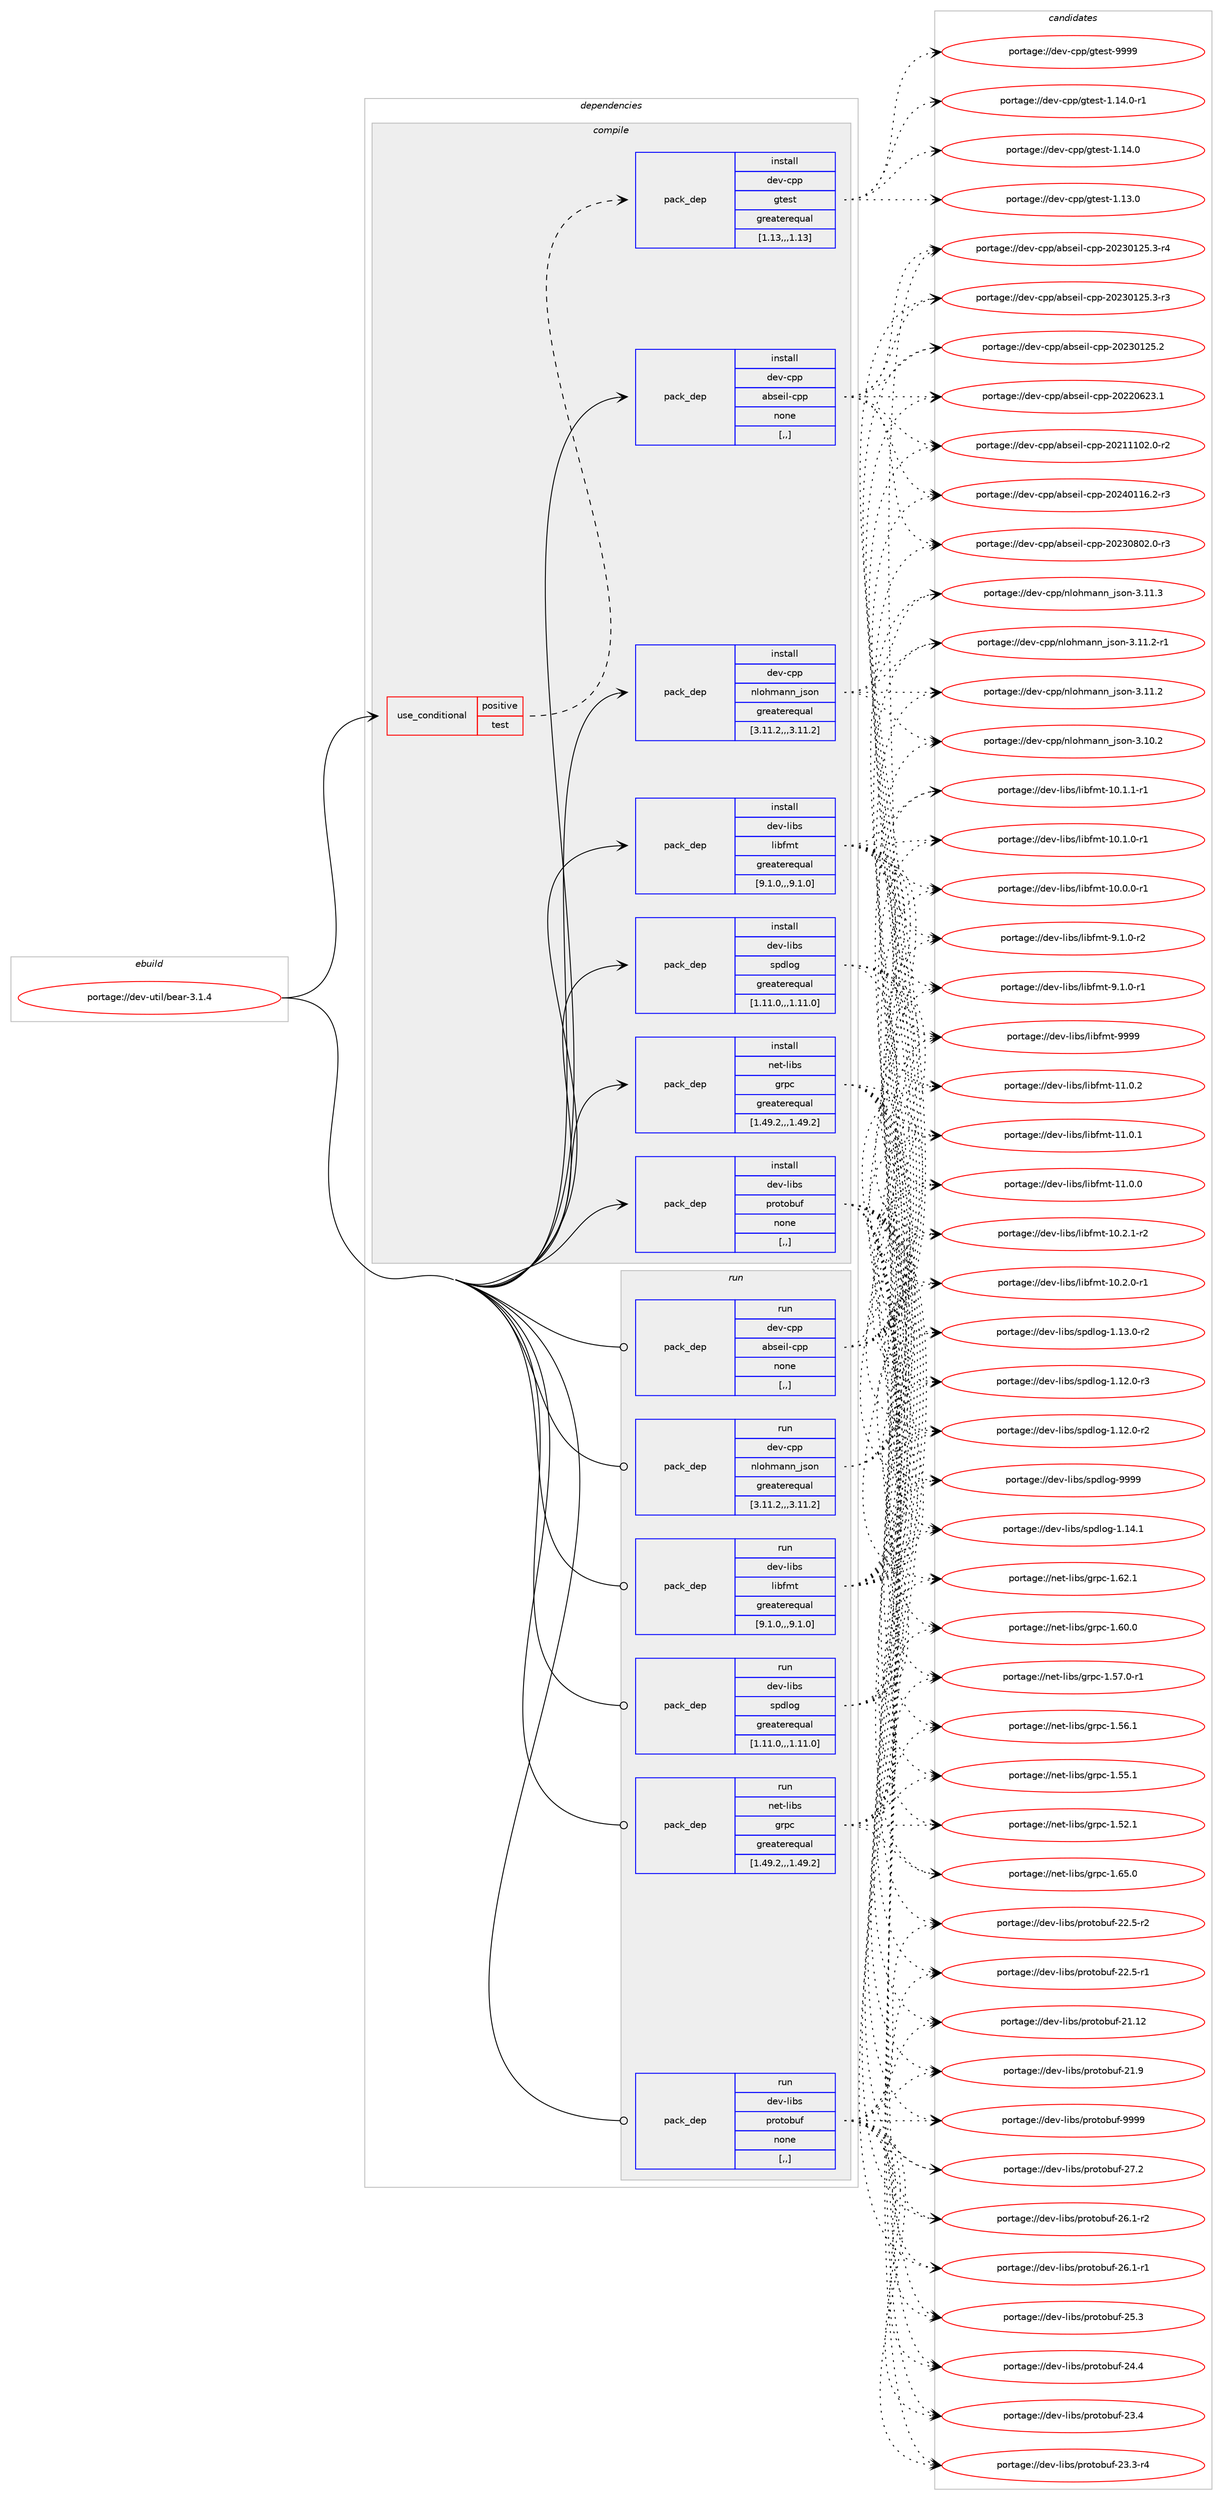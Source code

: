 digraph prolog {

# *************
# Graph options
# *************

newrank=true;
concentrate=true;
compound=true;
graph [rankdir=LR,fontname=Helvetica,fontsize=10,ranksep=1.5];#, ranksep=2.5, nodesep=0.2];
edge  [arrowhead=vee];
node  [fontname=Helvetica,fontsize=10];

# **********
# The ebuild
# **********

subgraph cluster_leftcol {
color=gray;
label=<<i>ebuild</i>>;
id [label="portage://dev-util/bear-3.1.4", color=red, width=4, href="../dev-util/bear-3.1.4.svg"];
}

# ****************
# The dependencies
# ****************

subgraph cluster_midcol {
color=gray;
label=<<i>dependencies</i>>;
subgraph cluster_compile {
fillcolor="#eeeeee";
style=filled;
label=<<i>compile</i>>;
subgraph cond59223 {
dependency210616 [label=<<TABLE BORDER="0" CELLBORDER="1" CELLSPACING="0" CELLPADDING="4"><TR><TD ROWSPAN="3" CELLPADDING="10">use_conditional</TD></TR><TR><TD>positive</TD></TR><TR><TD>test</TD></TR></TABLE>>, shape=none, color=red];
subgraph pack149997 {
dependency210617 [label=<<TABLE BORDER="0" CELLBORDER="1" CELLSPACING="0" CELLPADDING="4" WIDTH="220"><TR><TD ROWSPAN="6" CELLPADDING="30">pack_dep</TD></TR><TR><TD WIDTH="110">install</TD></TR><TR><TD>dev-cpp</TD></TR><TR><TD>gtest</TD></TR><TR><TD>greaterequal</TD></TR><TR><TD>[1.13,,,1.13]</TD></TR></TABLE>>, shape=none, color=blue];
}
dependency210616:e -> dependency210617:w [weight=20,style="dashed",arrowhead="vee"];
}
id:e -> dependency210616:w [weight=20,style="solid",arrowhead="vee"];
subgraph pack149998 {
dependency210618 [label=<<TABLE BORDER="0" CELLBORDER="1" CELLSPACING="0" CELLPADDING="4" WIDTH="220"><TR><TD ROWSPAN="6" CELLPADDING="30">pack_dep</TD></TR><TR><TD WIDTH="110">install</TD></TR><TR><TD>dev-cpp</TD></TR><TR><TD>abseil-cpp</TD></TR><TR><TD>none</TD></TR><TR><TD>[,,]</TD></TR></TABLE>>, shape=none, color=blue];
}
id:e -> dependency210618:w [weight=20,style="solid",arrowhead="vee"];
subgraph pack149999 {
dependency210619 [label=<<TABLE BORDER="0" CELLBORDER="1" CELLSPACING="0" CELLPADDING="4" WIDTH="220"><TR><TD ROWSPAN="6" CELLPADDING="30">pack_dep</TD></TR><TR><TD WIDTH="110">install</TD></TR><TR><TD>dev-cpp</TD></TR><TR><TD>nlohmann_json</TD></TR><TR><TD>greaterequal</TD></TR><TR><TD>[3.11.2,,,3.11.2]</TD></TR></TABLE>>, shape=none, color=blue];
}
id:e -> dependency210619:w [weight=20,style="solid",arrowhead="vee"];
subgraph pack150000 {
dependency210620 [label=<<TABLE BORDER="0" CELLBORDER="1" CELLSPACING="0" CELLPADDING="4" WIDTH="220"><TR><TD ROWSPAN="6" CELLPADDING="30">pack_dep</TD></TR><TR><TD WIDTH="110">install</TD></TR><TR><TD>dev-libs</TD></TR><TR><TD>libfmt</TD></TR><TR><TD>greaterequal</TD></TR><TR><TD>[9.1.0,,,9.1.0]</TD></TR></TABLE>>, shape=none, color=blue];
}
id:e -> dependency210620:w [weight=20,style="solid",arrowhead="vee"];
subgraph pack150001 {
dependency210621 [label=<<TABLE BORDER="0" CELLBORDER="1" CELLSPACING="0" CELLPADDING="4" WIDTH="220"><TR><TD ROWSPAN="6" CELLPADDING="30">pack_dep</TD></TR><TR><TD WIDTH="110">install</TD></TR><TR><TD>dev-libs</TD></TR><TR><TD>protobuf</TD></TR><TR><TD>none</TD></TR><TR><TD>[,,]</TD></TR></TABLE>>, shape=none, color=blue];
}
id:e -> dependency210621:w [weight=20,style="solid",arrowhead="vee"];
subgraph pack150002 {
dependency210622 [label=<<TABLE BORDER="0" CELLBORDER="1" CELLSPACING="0" CELLPADDING="4" WIDTH="220"><TR><TD ROWSPAN="6" CELLPADDING="30">pack_dep</TD></TR><TR><TD WIDTH="110">install</TD></TR><TR><TD>dev-libs</TD></TR><TR><TD>spdlog</TD></TR><TR><TD>greaterequal</TD></TR><TR><TD>[1.11.0,,,1.11.0]</TD></TR></TABLE>>, shape=none, color=blue];
}
id:e -> dependency210622:w [weight=20,style="solid",arrowhead="vee"];
subgraph pack150003 {
dependency210623 [label=<<TABLE BORDER="0" CELLBORDER="1" CELLSPACING="0" CELLPADDING="4" WIDTH="220"><TR><TD ROWSPAN="6" CELLPADDING="30">pack_dep</TD></TR><TR><TD WIDTH="110">install</TD></TR><TR><TD>net-libs</TD></TR><TR><TD>grpc</TD></TR><TR><TD>greaterequal</TD></TR><TR><TD>[1.49.2,,,1.49.2]</TD></TR></TABLE>>, shape=none, color=blue];
}
id:e -> dependency210623:w [weight=20,style="solid",arrowhead="vee"];
}
subgraph cluster_compileandrun {
fillcolor="#eeeeee";
style=filled;
label=<<i>compile and run</i>>;
}
subgraph cluster_run {
fillcolor="#eeeeee";
style=filled;
label=<<i>run</i>>;
subgraph pack150004 {
dependency210624 [label=<<TABLE BORDER="0" CELLBORDER="1" CELLSPACING="0" CELLPADDING="4" WIDTH="220"><TR><TD ROWSPAN="6" CELLPADDING="30">pack_dep</TD></TR><TR><TD WIDTH="110">run</TD></TR><TR><TD>dev-cpp</TD></TR><TR><TD>abseil-cpp</TD></TR><TR><TD>none</TD></TR><TR><TD>[,,]</TD></TR></TABLE>>, shape=none, color=blue];
}
id:e -> dependency210624:w [weight=20,style="solid",arrowhead="odot"];
subgraph pack150005 {
dependency210625 [label=<<TABLE BORDER="0" CELLBORDER="1" CELLSPACING="0" CELLPADDING="4" WIDTH="220"><TR><TD ROWSPAN="6" CELLPADDING="30">pack_dep</TD></TR><TR><TD WIDTH="110">run</TD></TR><TR><TD>dev-cpp</TD></TR><TR><TD>nlohmann_json</TD></TR><TR><TD>greaterequal</TD></TR><TR><TD>[3.11.2,,,3.11.2]</TD></TR></TABLE>>, shape=none, color=blue];
}
id:e -> dependency210625:w [weight=20,style="solid",arrowhead="odot"];
subgraph pack150006 {
dependency210626 [label=<<TABLE BORDER="0" CELLBORDER="1" CELLSPACING="0" CELLPADDING="4" WIDTH="220"><TR><TD ROWSPAN="6" CELLPADDING="30">pack_dep</TD></TR><TR><TD WIDTH="110">run</TD></TR><TR><TD>dev-libs</TD></TR><TR><TD>libfmt</TD></TR><TR><TD>greaterequal</TD></TR><TR><TD>[9.1.0,,,9.1.0]</TD></TR></TABLE>>, shape=none, color=blue];
}
id:e -> dependency210626:w [weight=20,style="solid",arrowhead="odot"];
subgraph pack150007 {
dependency210627 [label=<<TABLE BORDER="0" CELLBORDER="1" CELLSPACING="0" CELLPADDING="4" WIDTH="220"><TR><TD ROWSPAN="6" CELLPADDING="30">pack_dep</TD></TR><TR><TD WIDTH="110">run</TD></TR><TR><TD>dev-libs</TD></TR><TR><TD>protobuf</TD></TR><TR><TD>none</TD></TR><TR><TD>[,,]</TD></TR></TABLE>>, shape=none, color=blue];
}
id:e -> dependency210627:w [weight=20,style="solid",arrowhead="odot"];
subgraph pack150008 {
dependency210628 [label=<<TABLE BORDER="0" CELLBORDER="1" CELLSPACING="0" CELLPADDING="4" WIDTH="220"><TR><TD ROWSPAN="6" CELLPADDING="30">pack_dep</TD></TR><TR><TD WIDTH="110">run</TD></TR><TR><TD>dev-libs</TD></TR><TR><TD>spdlog</TD></TR><TR><TD>greaterequal</TD></TR><TR><TD>[1.11.0,,,1.11.0]</TD></TR></TABLE>>, shape=none, color=blue];
}
id:e -> dependency210628:w [weight=20,style="solid",arrowhead="odot"];
subgraph pack150009 {
dependency210629 [label=<<TABLE BORDER="0" CELLBORDER="1" CELLSPACING="0" CELLPADDING="4" WIDTH="220"><TR><TD ROWSPAN="6" CELLPADDING="30">pack_dep</TD></TR><TR><TD WIDTH="110">run</TD></TR><TR><TD>net-libs</TD></TR><TR><TD>grpc</TD></TR><TR><TD>greaterequal</TD></TR><TR><TD>[1.49.2,,,1.49.2]</TD></TR></TABLE>>, shape=none, color=blue];
}
id:e -> dependency210629:w [weight=20,style="solid",arrowhead="odot"];
}
}

# **************
# The candidates
# **************

subgraph cluster_choices {
rank=same;
color=gray;
label=<<i>candidates</i>>;

subgraph choice149997 {
color=black;
nodesep=1;
choice1001011184599112112471031161011151164557575757 [label="portage://dev-cpp/gtest-9999", color=red, width=4,href="../dev-cpp/gtest-9999.svg"];
choice100101118459911211247103116101115116454946495246484511449 [label="portage://dev-cpp/gtest-1.14.0-r1", color=red, width=4,href="../dev-cpp/gtest-1.14.0-r1.svg"];
choice10010111845991121124710311610111511645494649524648 [label="portage://dev-cpp/gtest-1.14.0", color=red, width=4,href="../dev-cpp/gtest-1.14.0.svg"];
choice10010111845991121124710311610111511645494649514648 [label="portage://dev-cpp/gtest-1.13.0", color=red, width=4,href="../dev-cpp/gtest-1.13.0.svg"];
dependency210617:e -> choice1001011184599112112471031161011151164557575757:w [style=dotted,weight="100"];
dependency210617:e -> choice100101118459911211247103116101115116454946495246484511449:w [style=dotted,weight="100"];
dependency210617:e -> choice10010111845991121124710311610111511645494649524648:w [style=dotted,weight="100"];
dependency210617:e -> choice10010111845991121124710311610111511645494649514648:w [style=dotted,weight="100"];
}
subgraph choice149998 {
color=black;
nodesep=1;
choice1001011184599112112479798115101105108459911211245504850524849495446504511451 [label="portage://dev-cpp/abseil-cpp-20240116.2-r3", color=red, width=4,href="../dev-cpp/abseil-cpp-20240116.2-r3.svg"];
choice1001011184599112112479798115101105108459911211245504850514856485046484511451 [label="portage://dev-cpp/abseil-cpp-20230802.0-r3", color=red, width=4,href="../dev-cpp/abseil-cpp-20230802.0-r3.svg"];
choice1001011184599112112479798115101105108459911211245504850514849505346514511452 [label="portage://dev-cpp/abseil-cpp-20230125.3-r4", color=red, width=4,href="../dev-cpp/abseil-cpp-20230125.3-r4.svg"];
choice1001011184599112112479798115101105108459911211245504850514849505346514511451 [label="portage://dev-cpp/abseil-cpp-20230125.3-r3", color=red, width=4,href="../dev-cpp/abseil-cpp-20230125.3-r3.svg"];
choice100101118459911211247979811510110510845991121124550485051484950534650 [label="portage://dev-cpp/abseil-cpp-20230125.2", color=red, width=4,href="../dev-cpp/abseil-cpp-20230125.2.svg"];
choice100101118459911211247979811510110510845991121124550485050485450514649 [label="portage://dev-cpp/abseil-cpp-20220623.1", color=red, width=4,href="../dev-cpp/abseil-cpp-20220623.1.svg"];
choice1001011184599112112479798115101105108459911211245504850494949485046484511450 [label="portage://dev-cpp/abseil-cpp-20211102.0-r2", color=red, width=4,href="../dev-cpp/abseil-cpp-20211102.0-r2.svg"];
dependency210618:e -> choice1001011184599112112479798115101105108459911211245504850524849495446504511451:w [style=dotted,weight="100"];
dependency210618:e -> choice1001011184599112112479798115101105108459911211245504850514856485046484511451:w [style=dotted,weight="100"];
dependency210618:e -> choice1001011184599112112479798115101105108459911211245504850514849505346514511452:w [style=dotted,weight="100"];
dependency210618:e -> choice1001011184599112112479798115101105108459911211245504850514849505346514511451:w [style=dotted,weight="100"];
dependency210618:e -> choice100101118459911211247979811510110510845991121124550485051484950534650:w [style=dotted,weight="100"];
dependency210618:e -> choice100101118459911211247979811510110510845991121124550485050485450514649:w [style=dotted,weight="100"];
dependency210618:e -> choice1001011184599112112479798115101105108459911211245504850494949485046484511450:w [style=dotted,weight="100"];
}
subgraph choice149999 {
color=black;
nodesep=1;
choice100101118459911211247110108111104109971101109510611511111045514649494651 [label="portage://dev-cpp/nlohmann_json-3.11.3", color=red, width=4,href="../dev-cpp/nlohmann_json-3.11.3.svg"];
choice1001011184599112112471101081111041099711011095106115111110455146494946504511449 [label="portage://dev-cpp/nlohmann_json-3.11.2-r1", color=red, width=4,href="../dev-cpp/nlohmann_json-3.11.2-r1.svg"];
choice100101118459911211247110108111104109971101109510611511111045514649494650 [label="portage://dev-cpp/nlohmann_json-3.11.2", color=red, width=4,href="../dev-cpp/nlohmann_json-3.11.2.svg"];
choice100101118459911211247110108111104109971101109510611511111045514649484650 [label="portage://dev-cpp/nlohmann_json-3.10.2", color=red, width=4,href="../dev-cpp/nlohmann_json-3.10.2.svg"];
dependency210619:e -> choice100101118459911211247110108111104109971101109510611511111045514649494651:w [style=dotted,weight="100"];
dependency210619:e -> choice1001011184599112112471101081111041099711011095106115111110455146494946504511449:w [style=dotted,weight="100"];
dependency210619:e -> choice100101118459911211247110108111104109971101109510611511111045514649494650:w [style=dotted,weight="100"];
dependency210619:e -> choice100101118459911211247110108111104109971101109510611511111045514649484650:w [style=dotted,weight="100"];
}
subgraph choice150000 {
color=black;
nodesep=1;
choice100101118451081059811547108105981021091164557575757 [label="portage://dev-libs/libfmt-9999", color=red, width=4,href="../dev-libs/libfmt-9999.svg"];
choice1001011184510810598115471081059810210911645494946484650 [label="portage://dev-libs/libfmt-11.0.2", color=red, width=4,href="../dev-libs/libfmt-11.0.2.svg"];
choice1001011184510810598115471081059810210911645494946484649 [label="portage://dev-libs/libfmt-11.0.1", color=red, width=4,href="../dev-libs/libfmt-11.0.1.svg"];
choice1001011184510810598115471081059810210911645494946484648 [label="portage://dev-libs/libfmt-11.0.0", color=red, width=4,href="../dev-libs/libfmt-11.0.0.svg"];
choice10010111845108105981154710810598102109116454948465046494511450 [label="portage://dev-libs/libfmt-10.2.1-r2", color=red, width=4,href="../dev-libs/libfmt-10.2.1-r2.svg"];
choice10010111845108105981154710810598102109116454948465046484511449 [label="portage://dev-libs/libfmt-10.2.0-r1", color=red, width=4,href="../dev-libs/libfmt-10.2.0-r1.svg"];
choice10010111845108105981154710810598102109116454948464946494511449 [label="portage://dev-libs/libfmt-10.1.1-r1", color=red, width=4,href="../dev-libs/libfmt-10.1.1-r1.svg"];
choice10010111845108105981154710810598102109116454948464946484511449 [label="portage://dev-libs/libfmt-10.1.0-r1", color=red, width=4,href="../dev-libs/libfmt-10.1.0-r1.svg"];
choice10010111845108105981154710810598102109116454948464846484511449 [label="portage://dev-libs/libfmt-10.0.0-r1", color=red, width=4,href="../dev-libs/libfmt-10.0.0-r1.svg"];
choice100101118451081059811547108105981021091164557464946484511450 [label="portage://dev-libs/libfmt-9.1.0-r2", color=red, width=4,href="../dev-libs/libfmt-9.1.0-r2.svg"];
choice100101118451081059811547108105981021091164557464946484511449 [label="portage://dev-libs/libfmt-9.1.0-r1", color=red, width=4,href="../dev-libs/libfmt-9.1.0-r1.svg"];
dependency210620:e -> choice100101118451081059811547108105981021091164557575757:w [style=dotted,weight="100"];
dependency210620:e -> choice1001011184510810598115471081059810210911645494946484650:w [style=dotted,weight="100"];
dependency210620:e -> choice1001011184510810598115471081059810210911645494946484649:w [style=dotted,weight="100"];
dependency210620:e -> choice1001011184510810598115471081059810210911645494946484648:w [style=dotted,weight="100"];
dependency210620:e -> choice10010111845108105981154710810598102109116454948465046494511450:w [style=dotted,weight="100"];
dependency210620:e -> choice10010111845108105981154710810598102109116454948465046484511449:w [style=dotted,weight="100"];
dependency210620:e -> choice10010111845108105981154710810598102109116454948464946494511449:w [style=dotted,weight="100"];
dependency210620:e -> choice10010111845108105981154710810598102109116454948464946484511449:w [style=dotted,weight="100"];
dependency210620:e -> choice10010111845108105981154710810598102109116454948464846484511449:w [style=dotted,weight="100"];
dependency210620:e -> choice100101118451081059811547108105981021091164557464946484511450:w [style=dotted,weight="100"];
dependency210620:e -> choice100101118451081059811547108105981021091164557464946484511449:w [style=dotted,weight="100"];
}
subgraph choice150001 {
color=black;
nodesep=1;
choice100101118451081059811547112114111116111981171024557575757 [label="portage://dev-libs/protobuf-9999", color=red, width=4,href="../dev-libs/protobuf-9999.svg"];
choice100101118451081059811547112114111116111981171024550554650 [label="portage://dev-libs/protobuf-27.2", color=red, width=4,href="../dev-libs/protobuf-27.2.svg"];
choice1001011184510810598115471121141111161119811710245505446494511450 [label="portage://dev-libs/protobuf-26.1-r2", color=red, width=4,href="../dev-libs/protobuf-26.1-r2.svg"];
choice1001011184510810598115471121141111161119811710245505446494511449 [label="portage://dev-libs/protobuf-26.1-r1", color=red, width=4,href="../dev-libs/protobuf-26.1-r1.svg"];
choice100101118451081059811547112114111116111981171024550534651 [label="portage://dev-libs/protobuf-25.3", color=red, width=4,href="../dev-libs/protobuf-25.3.svg"];
choice100101118451081059811547112114111116111981171024550524652 [label="portage://dev-libs/protobuf-24.4", color=red, width=4,href="../dev-libs/protobuf-24.4.svg"];
choice100101118451081059811547112114111116111981171024550514652 [label="portage://dev-libs/protobuf-23.4", color=red, width=4,href="../dev-libs/protobuf-23.4.svg"];
choice1001011184510810598115471121141111161119811710245505146514511452 [label="portage://dev-libs/protobuf-23.3-r4", color=red, width=4,href="../dev-libs/protobuf-23.3-r4.svg"];
choice1001011184510810598115471121141111161119811710245505046534511450 [label="portage://dev-libs/protobuf-22.5-r2", color=red, width=4,href="../dev-libs/protobuf-22.5-r2.svg"];
choice1001011184510810598115471121141111161119811710245505046534511449 [label="portage://dev-libs/protobuf-22.5-r1", color=red, width=4,href="../dev-libs/protobuf-22.5-r1.svg"];
choice10010111845108105981154711211411111611198117102455049464950 [label="portage://dev-libs/protobuf-21.12", color=red, width=4,href="../dev-libs/protobuf-21.12.svg"];
choice100101118451081059811547112114111116111981171024550494657 [label="portage://dev-libs/protobuf-21.9", color=red, width=4,href="../dev-libs/protobuf-21.9.svg"];
dependency210621:e -> choice100101118451081059811547112114111116111981171024557575757:w [style=dotted,weight="100"];
dependency210621:e -> choice100101118451081059811547112114111116111981171024550554650:w [style=dotted,weight="100"];
dependency210621:e -> choice1001011184510810598115471121141111161119811710245505446494511450:w [style=dotted,weight="100"];
dependency210621:e -> choice1001011184510810598115471121141111161119811710245505446494511449:w [style=dotted,weight="100"];
dependency210621:e -> choice100101118451081059811547112114111116111981171024550534651:w [style=dotted,weight="100"];
dependency210621:e -> choice100101118451081059811547112114111116111981171024550524652:w [style=dotted,weight="100"];
dependency210621:e -> choice100101118451081059811547112114111116111981171024550514652:w [style=dotted,weight="100"];
dependency210621:e -> choice1001011184510810598115471121141111161119811710245505146514511452:w [style=dotted,weight="100"];
dependency210621:e -> choice1001011184510810598115471121141111161119811710245505046534511450:w [style=dotted,weight="100"];
dependency210621:e -> choice1001011184510810598115471121141111161119811710245505046534511449:w [style=dotted,weight="100"];
dependency210621:e -> choice10010111845108105981154711211411111611198117102455049464950:w [style=dotted,weight="100"];
dependency210621:e -> choice100101118451081059811547112114111116111981171024550494657:w [style=dotted,weight="100"];
}
subgraph choice150002 {
color=black;
nodesep=1;
choice1001011184510810598115471151121001081111034557575757 [label="portage://dev-libs/spdlog-9999", color=red, width=4,href="../dev-libs/spdlog-9999.svg"];
choice10010111845108105981154711511210010811110345494649524649 [label="portage://dev-libs/spdlog-1.14.1", color=red, width=4,href="../dev-libs/spdlog-1.14.1.svg"];
choice100101118451081059811547115112100108111103454946495146484511450 [label="portage://dev-libs/spdlog-1.13.0-r2", color=red, width=4,href="../dev-libs/spdlog-1.13.0-r2.svg"];
choice100101118451081059811547115112100108111103454946495046484511451 [label="portage://dev-libs/spdlog-1.12.0-r3", color=red, width=4,href="../dev-libs/spdlog-1.12.0-r3.svg"];
choice100101118451081059811547115112100108111103454946495046484511450 [label="portage://dev-libs/spdlog-1.12.0-r2", color=red, width=4,href="../dev-libs/spdlog-1.12.0-r2.svg"];
dependency210622:e -> choice1001011184510810598115471151121001081111034557575757:w [style=dotted,weight="100"];
dependency210622:e -> choice10010111845108105981154711511210010811110345494649524649:w [style=dotted,weight="100"];
dependency210622:e -> choice100101118451081059811547115112100108111103454946495146484511450:w [style=dotted,weight="100"];
dependency210622:e -> choice100101118451081059811547115112100108111103454946495046484511451:w [style=dotted,weight="100"];
dependency210622:e -> choice100101118451081059811547115112100108111103454946495046484511450:w [style=dotted,weight="100"];
}
subgraph choice150003 {
color=black;
nodesep=1;
choice1101011164510810598115471031141129945494654534648 [label="portage://net-libs/grpc-1.65.0", color=red, width=4,href="../net-libs/grpc-1.65.0.svg"];
choice1101011164510810598115471031141129945494654504649 [label="portage://net-libs/grpc-1.62.1", color=red, width=4,href="../net-libs/grpc-1.62.1.svg"];
choice1101011164510810598115471031141129945494654484648 [label="portage://net-libs/grpc-1.60.0", color=red, width=4,href="../net-libs/grpc-1.60.0.svg"];
choice11010111645108105981154710311411299454946535546484511449 [label="portage://net-libs/grpc-1.57.0-r1", color=red, width=4,href="../net-libs/grpc-1.57.0-r1.svg"];
choice1101011164510810598115471031141129945494653544649 [label="portage://net-libs/grpc-1.56.1", color=red, width=4,href="../net-libs/grpc-1.56.1.svg"];
choice1101011164510810598115471031141129945494653534649 [label="portage://net-libs/grpc-1.55.1", color=red, width=4,href="../net-libs/grpc-1.55.1.svg"];
choice1101011164510810598115471031141129945494653504649 [label="portage://net-libs/grpc-1.52.1", color=red, width=4,href="../net-libs/grpc-1.52.1.svg"];
dependency210623:e -> choice1101011164510810598115471031141129945494654534648:w [style=dotted,weight="100"];
dependency210623:e -> choice1101011164510810598115471031141129945494654504649:w [style=dotted,weight="100"];
dependency210623:e -> choice1101011164510810598115471031141129945494654484648:w [style=dotted,weight="100"];
dependency210623:e -> choice11010111645108105981154710311411299454946535546484511449:w [style=dotted,weight="100"];
dependency210623:e -> choice1101011164510810598115471031141129945494653544649:w [style=dotted,weight="100"];
dependency210623:e -> choice1101011164510810598115471031141129945494653534649:w [style=dotted,weight="100"];
dependency210623:e -> choice1101011164510810598115471031141129945494653504649:w [style=dotted,weight="100"];
}
subgraph choice150004 {
color=black;
nodesep=1;
choice1001011184599112112479798115101105108459911211245504850524849495446504511451 [label="portage://dev-cpp/abseil-cpp-20240116.2-r3", color=red, width=4,href="../dev-cpp/abseil-cpp-20240116.2-r3.svg"];
choice1001011184599112112479798115101105108459911211245504850514856485046484511451 [label="portage://dev-cpp/abseil-cpp-20230802.0-r3", color=red, width=4,href="../dev-cpp/abseil-cpp-20230802.0-r3.svg"];
choice1001011184599112112479798115101105108459911211245504850514849505346514511452 [label="portage://dev-cpp/abseil-cpp-20230125.3-r4", color=red, width=4,href="../dev-cpp/abseil-cpp-20230125.3-r4.svg"];
choice1001011184599112112479798115101105108459911211245504850514849505346514511451 [label="portage://dev-cpp/abseil-cpp-20230125.3-r3", color=red, width=4,href="../dev-cpp/abseil-cpp-20230125.3-r3.svg"];
choice100101118459911211247979811510110510845991121124550485051484950534650 [label="portage://dev-cpp/abseil-cpp-20230125.2", color=red, width=4,href="../dev-cpp/abseil-cpp-20230125.2.svg"];
choice100101118459911211247979811510110510845991121124550485050485450514649 [label="portage://dev-cpp/abseil-cpp-20220623.1", color=red, width=4,href="../dev-cpp/abseil-cpp-20220623.1.svg"];
choice1001011184599112112479798115101105108459911211245504850494949485046484511450 [label="portage://dev-cpp/abseil-cpp-20211102.0-r2", color=red, width=4,href="../dev-cpp/abseil-cpp-20211102.0-r2.svg"];
dependency210624:e -> choice1001011184599112112479798115101105108459911211245504850524849495446504511451:w [style=dotted,weight="100"];
dependency210624:e -> choice1001011184599112112479798115101105108459911211245504850514856485046484511451:w [style=dotted,weight="100"];
dependency210624:e -> choice1001011184599112112479798115101105108459911211245504850514849505346514511452:w [style=dotted,weight="100"];
dependency210624:e -> choice1001011184599112112479798115101105108459911211245504850514849505346514511451:w [style=dotted,weight="100"];
dependency210624:e -> choice100101118459911211247979811510110510845991121124550485051484950534650:w [style=dotted,weight="100"];
dependency210624:e -> choice100101118459911211247979811510110510845991121124550485050485450514649:w [style=dotted,weight="100"];
dependency210624:e -> choice1001011184599112112479798115101105108459911211245504850494949485046484511450:w [style=dotted,weight="100"];
}
subgraph choice150005 {
color=black;
nodesep=1;
choice100101118459911211247110108111104109971101109510611511111045514649494651 [label="portage://dev-cpp/nlohmann_json-3.11.3", color=red, width=4,href="../dev-cpp/nlohmann_json-3.11.3.svg"];
choice1001011184599112112471101081111041099711011095106115111110455146494946504511449 [label="portage://dev-cpp/nlohmann_json-3.11.2-r1", color=red, width=4,href="../dev-cpp/nlohmann_json-3.11.2-r1.svg"];
choice100101118459911211247110108111104109971101109510611511111045514649494650 [label="portage://dev-cpp/nlohmann_json-3.11.2", color=red, width=4,href="../dev-cpp/nlohmann_json-3.11.2.svg"];
choice100101118459911211247110108111104109971101109510611511111045514649484650 [label="portage://dev-cpp/nlohmann_json-3.10.2", color=red, width=4,href="../dev-cpp/nlohmann_json-3.10.2.svg"];
dependency210625:e -> choice100101118459911211247110108111104109971101109510611511111045514649494651:w [style=dotted,weight="100"];
dependency210625:e -> choice1001011184599112112471101081111041099711011095106115111110455146494946504511449:w [style=dotted,weight="100"];
dependency210625:e -> choice100101118459911211247110108111104109971101109510611511111045514649494650:w [style=dotted,weight="100"];
dependency210625:e -> choice100101118459911211247110108111104109971101109510611511111045514649484650:w [style=dotted,weight="100"];
}
subgraph choice150006 {
color=black;
nodesep=1;
choice100101118451081059811547108105981021091164557575757 [label="portage://dev-libs/libfmt-9999", color=red, width=4,href="../dev-libs/libfmt-9999.svg"];
choice1001011184510810598115471081059810210911645494946484650 [label="portage://dev-libs/libfmt-11.0.2", color=red, width=4,href="../dev-libs/libfmt-11.0.2.svg"];
choice1001011184510810598115471081059810210911645494946484649 [label="portage://dev-libs/libfmt-11.0.1", color=red, width=4,href="../dev-libs/libfmt-11.0.1.svg"];
choice1001011184510810598115471081059810210911645494946484648 [label="portage://dev-libs/libfmt-11.0.0", color=red, width=4,href="../dev-libs/libfmt-11.0.0.svg"];
choice10010111845108105981154710810598102109116454948465046494511450 [label="portage://dev-libs/libfmt-10.2.1-r2", color=red, width=4,href="../dev-libs/libfmt-10.2.1-r2.svg"];
choice10010111845108105981154710810598102109116454948465046484511449 [label="portage://dev-libs/libfmt-10.2.0-r1", color=red, width=4,href="../dev-libs/libfmt-10.2.0-r1.svg"];
choice10010111845108105981154710810598102109116454948464946494511449 [label="portage://dev-libs/libfmt-10.1.1-r1", color=red, width=4,href="../dev-libs/libfmt-10.1.1-r1.svg"];
choice10010111845108105981154710810598102109116454948464946484511449 [label="portage://dev-libs/libfmt-10.1.0-r1", color=red, width=4,href="../dev-libs/libfmt-10.1.0-r1.svg"];
choice10010111845108105981154710810598102109116454948464846484511449 [label="portage://dev-libs/libfmt-10.0.0-r1", color=red, width=4,href="../dev-libs/libfmt-10.0.0-r1.svg"];
choice100101118451081059811547108105981021091164557464946484511450 [label="portage://dev-libs/libfmt-9.1.0-r2", color=red, width=4,href="../dev-libs/libfmt-9.1.0-r2.svg"];
choice100101118451081059811547108105981021091164557464946484511449 [label="portage://dev-libs/libfmt-9.1.0-r1", color=red, width=4,href="../dev-libs/libfmt-9.1.0-r1.svg"];
dependency210626:e -> choice100101118451081059811547108105981021091164557575757:w [style=dotted,weight="100"];
dependency210626:e -> choice1001011184510810598115471081059810210911645494946484650:w [style=dotted,weight="100"];
dependency210626:e -> choice1001011184510810598115471081059810210911645494946484649:w [style=dotted,weight="100"];
dependency210626:e -> choice1001011184510810598115471081059810210911645494946484648:w [style=dotted,weight="100"];
dependency210626:e -> choice10010111845108105981154710810598102109116454948465046494511450:w [style=dotted,weight="100"];
dependency210626:e -> choice10010111845108105981154710810598102109116454948465046484511449:w [style=dotted,weight="100"];
dependency210626:e -> choice10010111845108105981154710810598102109116454948464946494511449:w [style=dotted,weight="100"];
dependency210626:e -> choice10010111845108105981154710810598102109116454948464946484511449:w [style=dotted,weight="100"];
dependency210626:e -> choice10010111845108105981154710810598102109116454948464846484511449:w [style=dotted,weight="100"];
dependency210626:e -> choice100101118451081059811547108105981021091164557464946484511450:w [style=dotted,weight="100"];
dependency210626:e -> choice100101118451081059811547108105981021091164557464946484511449:w [style=dotted,weight="100"];
}
subgraph choice150007 {
color=black;
nodesep=1;
choice100101118451081059811547112114111116111981171024557575757 [label="portage://dev-libs/protobuf-9999", color=red, width=4,href="../dev-libs/protobuf-9999.svg"];
choice100101118451081059811547112114111116111981171024550554650 [label="portage://dev-libs/protobuf-27.2", color=red, width=4,href="../dev-libs/protobuf-27.2.svg"];
choice1001011184510810598115471121141111161119811710245505446494511450 [label="portage://dev-libs/protobuf-26.1-r2", color=red, width=4,href="../dev-libs/protobuf-26.1-r2.svg"];
choice1001011184510810598115471121141111161119811710245505446494511449 [label="portage://dev-libs/protobuf-26.1-r1", color=red, width=4,href="../dev-libs/protobuf-26.1-r1.svg"];
choice100101118451081059811547112114111116111981171024550534651 [label="portage://dev-libs/protobuf-25.3", color=red, width=4,href="../dev-libs/protobuf-25.3.svg"];
choice100101118451081059811547112114111116111981171024550524652 [label="portage://dev-libs/protobuf-24.4", color=red, width=4,href="../dev-libs/protobuf-24.4.svg"];
choice100101118451081059811547112114111116111981171024550514652 [label="portage://dev-libs/protobuf-23.4", color=red, width=4,href="../dev-libs/protobuf-23.4.svg"];
choice1001011184510810598115471121141111161119811710245505146514511452 [label="portage://dev-libs/protobuf-23.3-r4", color=red, width=4,href="../dev-libs/protobuf-23.3-r4.svg"];
choice1001011184510810598115471121141111161119811710245505046534511450 [label="portage://dev-libs/protobuf-22.5-r2", color=red, width=4,href="../dev-libs/protobuf-22.5-r2.svg"];
choice1001011184510810598115471121141111161119811710245505046534511449 [label="portage://dev-libs/protobuf-22.5-r1", color=red, width=4,href="../dev-libs/protobuf-22.5-r1.svg"];
choice10010111845108105981154711211411111611198117102455049464950 [label="portage://dev-libs/protobuf-21.12", color=red, width=4,href="../dev-libs/protobuf-21.12.svg"];
choice100101118451081059811547112114111116111981171024550494657 [label="portage://dev-libs/protobuf-21.9", color=red, width=4,href="../dev-libs/protobuf-21.9.svg"];
dependency210627:e -> choice100101118451081059811547112114111116111981171024557575757:w [style=dotted,weight="100"];
dependency210627:e -> choice100101118451081059811547112114111116111981171024550554650:w [style=dotted,weight="100"];
dependency210627:e -> choice1001011184510810598115471121141111161119811710245505446494511450:w [style=dotted,weight="100"];
dependency210627:e -> choice1001011184510810598115471121141111161119811710245505446494511449:w [style=dotted,weight="100"];
dependency210627:e -> choice100101118451081059811547112114111116111981171024550534651:w [style=dotted,weight="100"];
dependency210627:e -> choice100101118451081059811547112114111116111981171024550524652:w [style=dotted,weight="100"];
dependency210627:e -> choice100101118451081059811547112114111116111981171024550514652:w [style=dotted,weight="100"];
dependency210627:e -> choice1001011184510810598115471121141111161119811710245505146514511452:w [style=dotted,weight="100"];
dependency210627:e -> choice1001011184510810598115471121141111161119811710245505046534511450:w [style=dotted,weight="100"];
dependency210627:e -> choice1001011184510810598115471121141111161119811710245505046534511449:w [style=dotted,weight="100"];
dependency210627:e -> choice10010111845108105981154711211411111611198117102455049464950:w [style=dotted,weight="100"];
dependency210627:e -> choice100101118451081059811547112114111116111981171024550494657:w [style=dotted,weight="100"];
}
subgraph choice150008 {
color=black;
nodesep=1;
choice1001011184510810598115471151121001081111034557575757 [label="portage://dev-libs/spdlog-9999", color=red, width=4,href="../dev-libs/spdlog-9999.svg"];
choice10010111845108105981154711511210010811110345494649524649 [label="portage://dev-libs/spdlog-1.14.1", color=red, width=4,href="../dev-libs/spdlog-1.14.1.svg"];
choice100101118451081059811547115112100108111103454946495146484511450 [label="portage://dev-libs/spdlog-1.13.0-r2", color=red, width=4,href="../dev-libs/spdlog-1.13.0-r2.svg"];
choice100101118451081059811547115112100108111103454946495046484511451 [label="portage://dev-libs/spdlog-1.12.0-r3", color=red, width=4,href="../dev-libs/spdlog-1.12.0-r3.svg"];
choice100101118451081059811547115112100108111103454946495046484511450 [label="portage://dev-libs/spdlog-1.12.0-r2", color=red, width=4,href="../dev-libs/spdlog-1.12.0-r2.svg"];
dependency210628:e -> choice1001011184510810598115471151121001081111034557575757:w [style=dotted,weight="100"];
dependency210628:e -> choice10010111845108105981154711511210010811110345494649524649:w [style=dotted,weight="100"];
dependency210628:e -> choice100101118451081059811547115112100108111103454946495146484511450:w [style=dotted,weight="100"];
dependency210628:e -> choice100101118451081059811547115112100108111103454946495046484511451:w [style=dotted,weight="100"];
dependency210628:e -> choice100101118451081059811547115112100108111103454946495046484511450:w [style=dotted,weight="100"];
}
subgraph choice150009 {
color=black;
nodesep=1;
choice1101011164510810598115471031141129945494654534648 [label="portage://net-libs/grpc-1.65.0", color=red, width=4,href="../net-libs/grpc-1.65.0.svg"];
choice1101011164510810598115471031141129945494654504649 [label="portage://net-libs/grpc-1.62.1", color=red, width=4,href="../net-libs/grpc-1.62.1.svg"];
choice1101011164510810598115471031141129945494654484648 [label="portage://net-libs/grpc-1.60.0", color=red, width=4,href="../net-libs/grpc-1.60.0.svg"];
choice11010111645108105981154710311411299454946535546484511449 [label="portage://net-libs/grpc-1.57.0-r1", color=red, width=4,href="../net-libs/grpc-1.57.0-r1.svg"];
choice1101011164510810598115471031141129945494653544649 [label="portage://net-libs/grpc-1.56.1", color=red, width=4,href="../net-libs/grpc-1.56.1.svg"];
choice1101011164510810598115471031141129945494653534649 [label="portage://net-libs/grpc-1.55.1", color=red, width=4,href="../net-libs/grpc-1.55.1.svg"];
choice1101011164510810598115471031141129945494653504649 [label="portage://net-libs/grpc-1.52.1", color=red, width=4,href="../net-libs/grpc-1.52.1.svg"];
dependency210629:e -> choice1101011164510810598115471031141129945494654534648:w [style=dotted,weight="100"];
dependency210629:e -> choice1101011164510810598115471031141129945494654504649:w [style=dotted,weight="100"];
dependency210629:e -> choice1101011164510810598115471031141129945494654484648:w [style=dotted,weight="100"];
dependency210629:e -> choice11010111645108105981154710311411299454946535546484511449:w [style=dotted,weight="100"];
dependency210629:e -> choice1101011164510810598115471031141129945494653544649:w [style=dotted,weight="100"];
dependency210629:e -> choice1101011164510810598115471031141129945494653534649:w [style=dotted,weight="100"];
dependency210629:e -> choice1101011164510810598115471031141129945494653504649:w [style=dotted,weight="100"];
}
}

}
